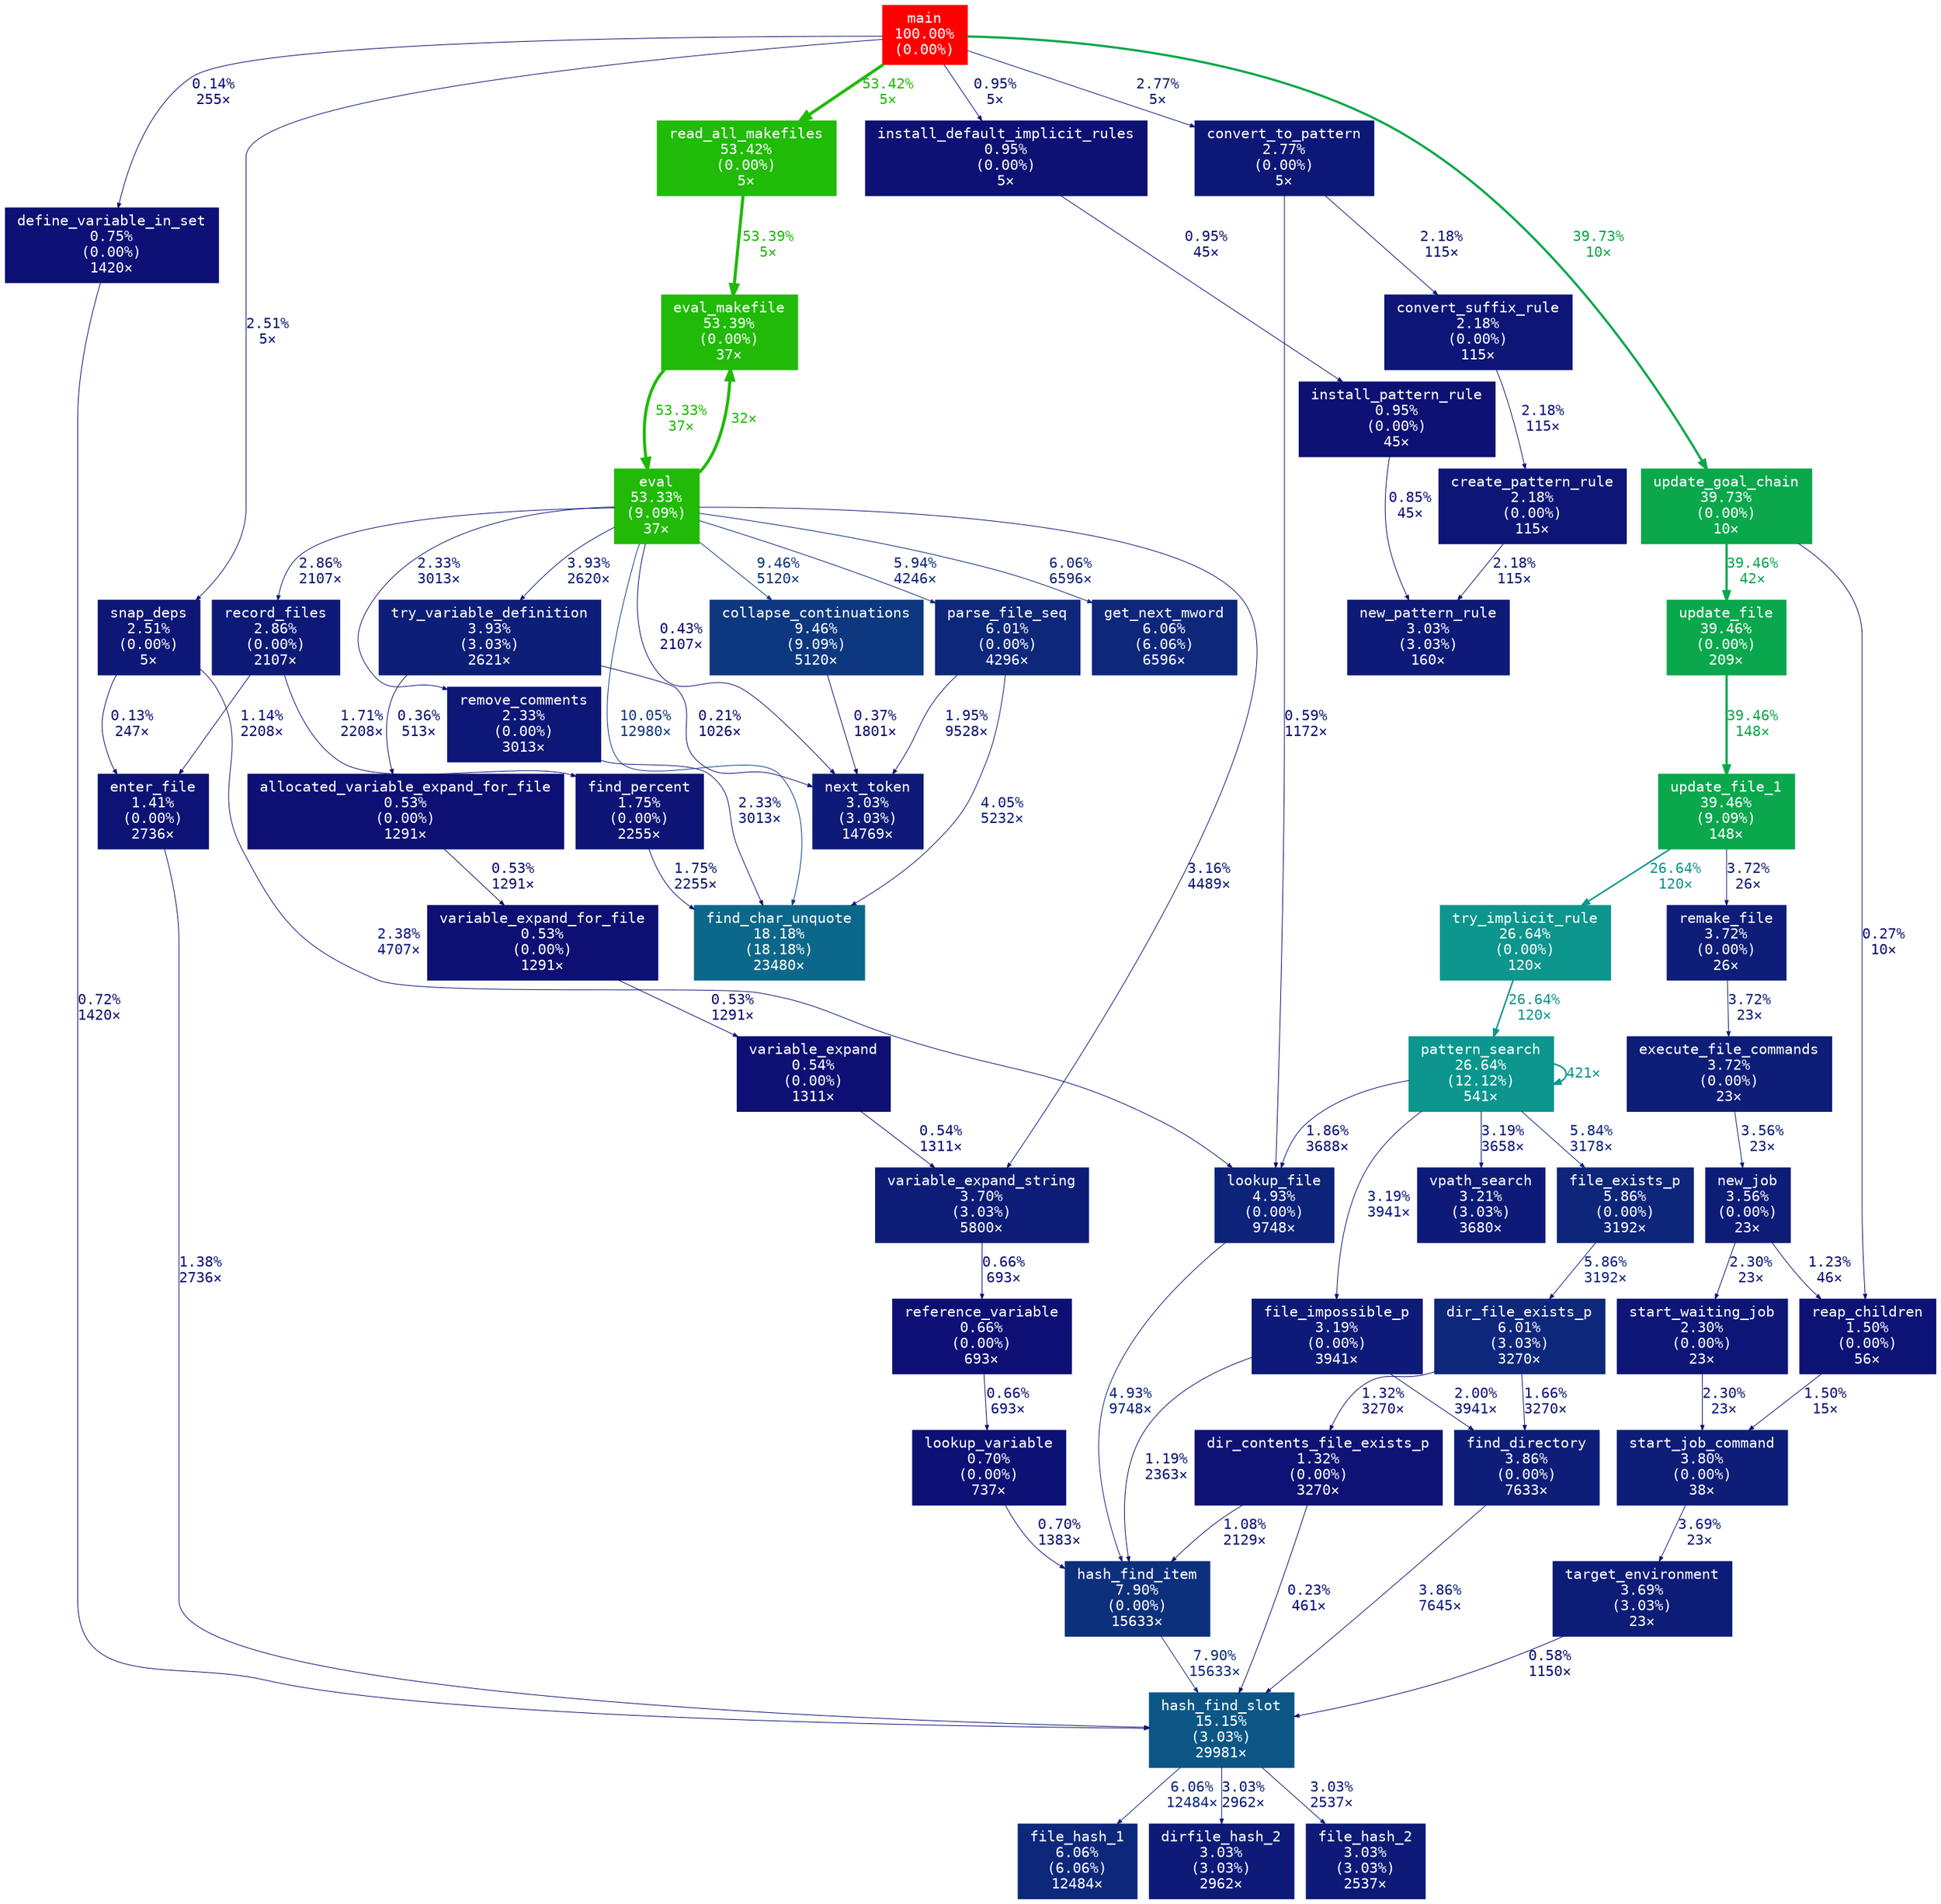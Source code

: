 digraph {
	graph [fontname=Consolas, nodesep=0.125, ranksep=0.25];
	node [fontcolor=white, fontname=Consolas, height=0, shape=box, style=filled, width=0];
	edge [fontname=Consolas];
	1 [color="#ff0000", fontcolor="#ffffff", fontsize="10.00", label="main\n100.00%\n(0.00%)"];
	1 -> 2 [arrowsize="0.73", color="#21bb09", fontcolor="#21bb09", fontsize="10.00", label="53.42%\n5×", labeldistance="2.14", penwidth="2.14"];
	1 -> 5 [arrowsize="0.63", color="#0ba74b", fontcolor="#0ba74b", fontsize="10.00", label="39.73%\n10×", labeldistance="1.59", penwidth="1.59"];
	1 -> 36 [arrowsize="0.35", color="#0d1876", fontcolor="#0d1876", fontsize="10.00", label="2.77%\n5×", labeldistance="0.50", penwidth="0.50"];
	1 -> 37 [arrowsize="0.35", color="#0d1776", fontcolor="#0d1776", fontsize="10.00", label="2.51%\n5×", labeldistance="0.50", penwidth="0.50"];
	1 -> 47 [arrowsize="0.35", color="#0d1174", fontcolor="#0d1174", fontsize="10.00", label="0.95%\n5×", labeldistance="0.50", penwidth="0.50"];
	1 -> 48 [arrowsize="0.35", color="#0d0d73", fontcolor="#0d0d73", fontsize="10.00", label="0.14%\n255×", labeldistance="0.50", penwidth="0.50"];
	2 [color="#21bb09", fontcolor="#ffffff", fontsize="10.00", label="read_all_makefiles\n53.42%\n(0.00%)\n5×"];
	2 -> 64 [arrowsize="0.73", color="#21ba09", fontcolor="#21ba09", fontsize="10.00", label="53.39%\n5×", labeldistance="2.14", penwidth="2.14"];
	4 [color="#21ba09", fontcolor="#ffffff", fontsize="10.00", label="eval\n53.33%\n(9.09%)\n37×"];
	4 -> 10 [arrowsize="0.35", color="#0d3b80", fontcolor="#0d3b80", fontsize="10.00", label="10.05%\n12980×", labeldistance="0.50", penwidth="0.50"];
	4 -> 12 [arrowsize="0.35", color="#0d387f", fontcolor="#0d387f", fontsize="10.00", label="9.46%\n5120×", labeldistance="0.50", penwidth="0.50"];
	4 -> 14 [arrowsize="0.35", color="#0d277b", fontcolor="#0d277b", fontsize="10.00", label="6.06%\n6596×", labeldistance="0.50", penwidth="0.50"];
	4 -> 17 [arrowsize="0.35", color="#0d277a", fontcolor="#0d277a", fontsize="10.00", label="5.94%\n4246×", labeldistance="0.50", penwidth="0.50"];
	4 -> 20 [arrowsize="0.35", color="#0d1e78", fontcolor="#0d1e78", fontsize="10.00", label="3.93%\n2620×", labeldistance="0.50", penwidth="0.50"];
	4 -> 30 [arrowsize="0.35", color="#0d1a77", fontcolor="#0d1a77", fontsize="10.00", label="3.16%\n4489×", labeldistance="0.50", penwidth="0.50"];
	4 -> 32 [arrowsize="0.35", color="#0d0f73", fontcolor="#0d0f73", fontsize="10.00", label="0.43%\n2107×", labeldistance="0.50", penwidth="0.50"];
	4 -> 35 [arrowsize="0.35", color="#0d1976", fontcolor="#0d1976", fontsize="10.00", label="2.86%\n2107×", labeldistance="0.50", penwidth="0.50"];
	4 -> 38 [arrowsize="0.35", color="#0d1776", fontcolor="#0d1776", fontsize="10.00", label="2.33%\n3013×", labeldistance="0.50", penwidth="0.50"];
	4 -> 64 [arrowsize="0.73", color="#21ba09", fontcolor="#21ba09", fontsize="10.00", label="32×", labeldistance="2.13", penwidth="2.13"];
	5 [color="#0ba74b", fontcolor="#ffffff", fontsize="10.00", label="update_goal_chain\n39.73%\n(0.00%)\n10×"];
	5 -> 43 [arrowsize="0.35", color="#0d0e73", fontcolor="#0d0e73", fontsize="10.00", label="0.27%\n10×", labeldistance="0.50", penwidth="0.50"];
	5 -> 108 [arrowsize="0.63", color="#0ba74d", fontcolor="#0ba74d", fontsize="10.00", label="39.46%\n42×", labeldistance="1.58", penwidth="1.58"];
	7 [color="#0ba74d", fontcolor="#ffffff", fontsize="10.00", label="update_file_1\n39.46%\n(9.09%)\n148×"];
	7 -> 9 [arrowsize="0.52", color="#0c968d", fontcolor="#0c968d", fontsize="10.00", label="26.64%\n120×", labeldistance="1.07", penwidth="1.07"];
	7 -> 23 [arrowsize="0.35", color="#0d1d78", fontcolor="#0d1d78", fontsize="10.00", label="3.72%\n26×", labeldistance="0.50", penwidth="0.50"];
	8 [color="#0c968d", fontcolor="#ffffff", fontsize="10.00", label="pattern_search\n26.64%\n(12.12%)\n541×"];
	8 -> 8 [arrowsize="0.52", color="#0c968d", fontcolor="#0c968d", fontsize="10.00", label="421×", labeldistance="1.07", penwidth="1.07"];
	8 -> 18 [arrowsize="0.35", color="#0d267a", fontcolor="#0d267a", fontsize="10.00", label="5.84%\n3178×", labeldistance="0.50", penwidth="0.50"];
	8 -> 19 [arrowsize="0.35", color="#0d1575", fontcolor="#0d1575", fontsize="10.00", label="1.86%\n3688×", labeldistance="0.50", penwidth="0.50"];
	8 -> 28 [arrowsize="0.35", color="#0d1a77", fontcolor="#0d1a77", fontsize="10.00", label="3.19%\n3658×", labeldistance="0.50", penwidth="0.50"];
	8 -> 29 [arrowsize="0.35", color="#0d1a77", fontcolor="#0d1a77", fontsize="10.00", label="3.19%\n3941×", labeldistance="0.50", penwidth="0.50"];
	9 [color="#0c968d", fontcolor="#ffffff", fontsize="10.00", label="try_implicit_rule\n26.64%\n(0.00%)\n120×"];
	9 -> 8 [arrowsize="0.52", color="#0c968d", fontcolor="#0c968d", fontsize="10.00", label="26.64%\n120×", labeldistance="1.07", penwidth="1.07"];
	10 [color="#0c688a", fontcolor="#ffffff", fontsize="10.00", label="find_char_unquote\n18.18%\n(18.18%)\n23480×"];
	11 [color="#0c5686", fontcolor="#ffffff", fontsize="10.00", label="hash_find_slot\n15.15%\n(3.03%)\n29981×"];
	11 -> 15 [arrowsize="0.35", color="#0d277b", fontcolor="#0d277b", fontsize="10.00", label="6.06%\n12484×", labeldistance="0.50", penwidth="0.50"];
	11 -> 33 [arrowsize="0.35", color="#0d1a77", fontcolor="#0d1a77", fontsize="10.00", label="3.03%\n2962×", labeldistance="0.50", penwidth="0.50"];
	11 -> 34 [arrowsize="0.35", color="#0d1a77", fontcolor="#0d1a77", fontsize="10.00", label="3.03%\n2537×", labeldistance="0.50", penwidth="0.50"];
	12 [color="#0d387f", fontcolor="#ffffff", fontsize="10.00", label="collapse_continuations\n9.46%\n(9.09%)\n5120×"];
	12 -> 32 [arrowsize="0.35", color="#0d0e73", fontcolor="#0d0e73", fontsize="10.00", label="0.37%\n1801×", labeldistance="0.50", penwidth="0.50"];
	13 [color="#0d307d", fontcolor="#ffffff", fontsize="10.00", label="hash_find_item\n7.90%\n(0.00%)\n15633×"];
	13 -> 11 [arrowsize="0.35", color="#0d307d", fontcolor="#0d307d", fontsize="10.00", label="7.90%\n15633×", labeldistance="0.50", penwidth="0.50"];
	14 [color="#0d277b", fontcolor="#ffffff", fontsize="10.00", label="get_next_mword\n6.06%\n(6.06%)\n6596×"];
	15 [color="#0d277b", fontcolor="#ffffff", fontsize="10.00", label="file_hash_1\n6.06%\n(6.06%)\n12484×"];
	16 [color="#0d277a", fontcolor="#ffffff", fontsize="10.00", label="dir_file_exists_p\n6.01%\n(3.03%)\n3270×"];
	16 -> 21 [arrowsize="0.35", color="#0d1475", fontcolor="#0d1475", fontsize="10.00", label="1.66%\n3270×", labeldistance="0.50", penwidth="0.50"];
	16 -> 45 [arrowsize="0.35", color="#0d1274", fontcolor="#0d1274", fontsize="10.00", label="1.32%\n3270×", labeldistance="0.50", penwidth="0.50"];
	17 [color="#0d277a", fontcolor="#ffffff", fontsize="10.00", label="parse_file_seq\n6.01%\n(0.00%)\n4296×"];
	17 -> 10 [arrowsize="0.35", color="#0d1e78", fontcolor="#0d1e78", fontsize="10.00", label="4.05%\n5232×", labeldistance="0.50", penwidth="0.50"];
	17 -> 32 [arrowsize="0.35", color="#0d1575", fontcolor="#0d1575", fontsize="10.00", label="1.95%\n9528×", labeldistance="0.50", penwidth="0.50"];
	18 [color="#0d267a", fontcolor="#ffffff", fontsize="10.00", label="file_exists_p\n5.86%\n(0.00%)\n3192×"];
	18 -> 16 [arrowsize="0.35", color="#0d267a", fontcolor="#0d267a", fontsize="10.00", label="5.86%\n3192×", labeldistance="0.50", penwidth="0.50"];
	19 [color="#0d2279", fontcolor="#ffffff", fontsize="10.00", label="lookup_file\n4.93%\n(0.00%)\n9748×"];
	19 -> 13 [arrowsize="0.35", color="#0d2279", fontcolor="#0d2279", fontsize="10.00", label="4.93%\n9748×", labeldistance="0.50", penwidth="0.50"];
	20 [color="#0d1e78", fontcolor="#ffffff", fontsize="10.00", label="try_variable_definition\n3.93%\n(3.03%)\n2621×"];
	20 -> 32 [arrowsize="0.35", color="#0d0e73", fontcolor="#0d0e73", fontsize="10.00", label="0.21%\n1026×", labeldistance="0.50", penwidth="0.50"];
	20 -> 101 [arrowsize="0.35", color="#0d0e73", fontcolor="#0d0e73", fontsize="10.00", label="0.36%\n513×", labeldistance="0.50", penwidth="0.50"];
	21 [color="#0d1d78", fontcolor="#ffffff", fontsize="10.00", label="find_directory\n3.86%\n(0.00%)\n7633×"];
	21 -> 11 [arrowsize="0.35", color="#0d1d78", fontcolor="#0d1d78", fontsize="10.00", label="3.86%\n7645×", labeldistance="0.50", penwidth="0.50"];
	22 [color="#0d1d78", fontcolor="#ffffff", fontsize="10.00", label="start_job_command\n3.80%\n(0.00%)\n38×"];
	22 -> 26 [arrowsize="0.35", color="#0d1c77", fontcolor="#0d1c77", fontsize="10.00", label="3.69%\n23×", labeldistance="0.50", penwidth="0.50"];
	23 [color="#0d1d78", fontcolor="#ffffff", fontsize="10.00", label="remake_file\n3.72%\n(0.00%)\n26×"];
	23 -> 24 [arrowsize="0.35", color="#0d1d78", fontcolor="#0d1d78", fontsize="10.00", label="3.72%\n23×", labeldistance="0.50", penwidth="0.50"];
	24 [color="#0d1d78", fontcolor="#ffffff", fontsize="10.00", label="execute_file_commands\n3.72%\n(0.00%)\n23×"];
	24 -> 27 [arrowsize="0.35", color="#0d1c77", fontcolor="#0d1c77", fontsize="10.00", label="3.56%\n23×", labeldistance="0.50", penwidth="0.50"];
	26 [color="#0d1c77", fontcolor="#ffffff", fontsize="10.00", label="target_environment\n3.69%\n(3.03%)\n23×"];
	26 -> 11 [arrowsize="0.35", color="#0d0f73", fontcolor="#0d0f73", fontsize="10.00", label="0.58%\n1150×", labeldistance="0.50", penwidth="0.50"];
	27 [color="#0d1c77", fontcolor="#ffffff", fontsize="10.00", label="new_job\n3.56%\n(0.00%)\n23×"];
	27 -> 39 [arrowsize="0.35", color="#0d1676", fontcolor="#0d1676", fontsize="10.00", label="2.30%\n23×", labeldistance="0.50", penwidth="0.50"];
	27 -> 43 [arrowsize="0.35", color="#0d1274", fontcolor="#0d1274", fontsize="10.00", label="1.23%\n46×", labeldistance="0.50", penwidth="0.50"];
	28 [color="#0d1a77", fontcolor="#ffffff", fontsize="10.00", label="vpath_search\n3.21%\n(3.03%)\n3680×"];
	29 [color="#0d1a77", fontcolor="#ffffff", fontsize="10.00", label="file_impossible_p\n3.19%\n(0.00%)\n3941×"];
	29 -> 13 [arrowsize="0.35", color="#0d1274", fontcolor="#0d1274", fontsize="10.00", label="1.19%\n2363×", labeldistance="0.50", penwidth="0.50"];
	29 -> 21 [arrowsize="0.35", color="#0d1575", fontcolor="#0d1575", fontsize="10.00", label="2.00%\n3941×", labeldistance="0.50", penwidth="0.50"];
	30 [color="#0d1d77", fontcolor="#ffffff", fontsize="10.00", label="variable_expand_string\n3.70%\n(3.03%)\n5800×"];
	30 -> 50 [arrowsize="0.35", color="#0d0f74", fontcolor="#0d0f74", fontsize="10.00", label="0.66%\n693×", labeldistance="0.50", penwidth="0.50"];
	31 [color="#0d1a77", fontcolor="#ffffff", fontsize="10.00", label="new_pattern_rule\n3.03%\n(3.03%)\n160×"];
	32 [color="#0d1a77", fontcolor="#ffffff", fontsize="10.00", label="next_token\n3.03%\n(3.03%)\n14769×"];
	33 [color="#0d1a77", fontcolor="#ffffff", fontsize="10.00", label="dirfile_hash_2\n3.03%\n(3.03%)\n2962×"];
	34 [color="#0d1a77", fontcolor="#ffffff", fontsize="10.00", label="file_hash_2\n3.03%\n(3.03%)\n2537×"];
	35 [color="#0d1976", fontcolor="#ffffff", fontsize="10.00", label="record_files\n2.86%\n(0.00%)\n2107×"];
	35 -> 42 [arrowsize="0.35", color="#0d1475", fontcolor="#0d1475", fontsize="10.00", label="1.71%\n2208×", labeldistance="0.50", penwidth="0.50"];
	35 -> 44 [arrowsize="0.35", color="#0d1174", fontcolor="#0d1174", fontsize="10.00", label="1.14%\n2208×", labeldistance="0.50", penwidth="0.50"];
	36 [color="#0d1876", fontcolor="#ffffff", fontsize="10.00", label="convert_to_pattern\n2.77%\n(0.00%)\n5×"];
	36 -> 19 [arrowsize="0.35", color="#0d0f74", fontcolor="#0d0f74", fontsize="10.00", label="0.59%\n1172×", labeldistance="0.50", penwidth="0.50"];
	36 -> 40 [arrowsize="0.35", color="#0d1676", fontcolor="#0d1676", fontsize="10.00", label="2.18%\n115×", labeldistance="0.50", penwidth="0.50"];
	37 [color="#0d1776", fontcolor="#ffffff", fontsize="10.00", label="snap_deps\n2.51%\n(0.00%)\n5×"];
	37 -> 19 [arrowsize="0.35", color="#0d1776", fontcolor="#0d1776", fontsize="10.00", label="2.38%\n4707×", labeldistance="0.50", penwidth="0.50"];
	37 -> 44 [arrowsize="0.35", color="#0d0d73", fontcolor="#0d0d73", fontsize="10.00", label="0.13%\n247×", labeldistance="0.50", penwidth="0.50"];
	38 [color="#0d1776", fontcolor="#ffffff", fontsize="10.00", label="remove_comments\n2.33%\n(0.00%)\n3013×"];
	38 -> 10 [arrowsize="0.35", color="#0d1776", fontcolor="#0d1776", fontsize="10.00", label="2.33%\n3013×", labeldistance="0.50", penwidth="0.50"];
	39 [color="#0d1676", fontcolor="#ffffff", fontsize="10.00", label="start_waiting_job\n2.30%\n(0.00%)\n23×"];
	39 -> 22 [arrowsize="0.35", color="#0d1676", fontcolor="#0d1676", fontsize="10.00", label="2.30%\n23×", labeldistance="0.50", penwidth="0.50"];
	40 [color="#0d1676", fontcolor="#ffffff", fontsize="10.00", label="convert_suffix_rule\n2.18%\n(0.00%)\n115×"];
	40 -> 41 [arrowsize="0.35", color="#0d1676", fontcolor="#0d1676", fontsize="10.00", label="2.18%\n115×", labeldistance="0.50", penwidth="0.50"];
	41 [color="#0d1676", fontcolor="#ffffff", fontsize="10.00", label="create_pattern_rule\n2.18%\n(0.00%)\n115×"];
	41 -> 31 [arrowsize="0.35", color="#0d1676", fontcolor="#0d1676", fontsize="10.00", label="2.18%\n115×", labeldistance="0.50", penwidth="0.50"];
	42 [color="#0d1475", fontcolor="#ffffff", fontsize="10.00", label="find_percent\n1.75%\n(0.00%)\n2255×"];
	42 -> 10 [arrowsize="0.35", color="#0d1475", fontcolor="#0d1475", fontsize="10.00", label="1.75%\n2255×", labeldistance="0.50", penwidth="0.50"];
	43 [color="#0d1375", fontcolor="#ffffff", fontsize="10.00", label="reap_children\n1.50%\n(0.00%)\n56×"];
	43 -> 22 [arrowsize="0.35", color="#0d1375", fontcolor="#0d1375", fontsize="10.00", label="1.50%\n15×", labeldistance="0.50", penwidth="0.50"];
	44 [color="#0d1375", fontcolor="#ffffff", fontsize="10.00", label="enter_file\n1.41%\n(0.00%)\n2736×"];
	44 -> 11 [arrowsize="0.35", color="#0d1275", fontcolor="#0d1275", fontsize="10.00", label="1.38%\n2736×", labeldistance="0.50", penwidth="0.50"];
	45 [color="#0d1274", fontcolor="#ffffff", fontsize="10.00", label="dir_contents_file_exists_p\n1.32%\n(0.00%)\n3270×"];
	45 -> 11 [arrowsize="0.35", color="#0d0e73", fontcolor="#0d0e73", fontsize="10.00", label="0.23%\n461×", labeldistance="0.50", penwidth="0.50"];
	45 -> 13 [arrowsize="0.35", color="#0d1174", fontcolor="#0d1174", fontsize="10.00", label="1.08%\n2129×", labeldistance="0.50", penwidth="0.50"];
	46 [color="#0d1174", fontcolor="#ffffff", fontsize="10.00", label="install_pattern_rule\n0.95%\n(0.00%)\n45×"];
	46 -> 31 [arrowsize="0.35", color="#0d1074", fontcolor="#0d1074", fontsize="10.00", label="0.85%\n45×", labeldistance="0.50", penwidth="0.50"];
	47 [color="#0d1174", fontcolor="#ffffff", fontsize="10.00", label="install_default_implicit_rules\n0.95%\n(0.00%)\n5×"];
	47 -> 46 [arrowsize="0.35", color="#0d1174", fontcolor="#0d1174", fontsize="10.00", label="0.95%\n45×", labeldistance="0.50", penwidth="0.50"];
	48 [color="#0d1074", fontcolor="#ffffff", fontsize="10.00", label="define_variable_in_set\n0.75%\n(0.00%)\n1420×"];
	48 -> 11 [arrowsize="0.35", color="#0d1074", fontcolor="#0d1074", fontsize="10.00", label="0.72%\n1420×", labeldistance="0.50", penwidth="0.50"];
	49 [color="#0d1074", fontcolor="#ffffff", fontsize="10.00", label="lookup_variable\n0.70%\n(0.00%)\n737×"];
	49 -> 13 [arrowsize="0.35", color="#0d1074", fontcolor="#0d1074", fontsize="10.00", label="0.70%\n1383×", labeldistance="0.50", penwidth="0.50"];
	50 [color="#0d0f74", fontcolor="#ffffff", fontsize="10.00", label="reference_variable\n0.66%\n(0.00%)\n693×"];
	50 -> 49 [arrowsize="0.35", color="#0d0f74", fontcolor="#0d0f74", fontsize="10.00", label="0.66%\n693×", labeldistance="0.50", penwidth="0.50"];
	64 [color="#21ba09", fontcolor="#ffffff", fontsize="10.00", label="eval_makefile\n53.39%\n(0.00%)\n37×"];
	64 -> 4 [arrowsize="0.73", color="#21ba09", fontcolor="#21ba09", fontsize="10.00", label="53.33%\n37×", labeldistance="2.13", penwidth="2.13"];
	100 [color="#0d0f73", fontcolor="#ffffff", fontsize="10.00", label="variable_expand\n0.54%\n(0.00%)\n1311×"];
	100 -> 30 [arrowsize="0.35", color="#0d0f73", fontcolor="#0d0f73", fontsize="10.00", label="0.54%\n1311×", labeldistance="0.50", penwidth="0.50"];
	101 [color="#0d0f73", fontcolor="#ffffff", fontsize="10.00", label="allocated_variable_expand_for_file\n0.53%\n(0.00%)\n1291×"];
	101 -> 102 [arrowsize="0.35", color="#0d0f73", fontcolor="#0d0f73", fontsize="10.00", label="0.53%\n1291×", labeldistance="0.50", penwidth="0.50"];
	102 [color="#0d0f73", fontcolor="#ffffff", fontsize="10.00", label="variable_expand_for_file\n0.53%\n(0.00%)\n1291×"];
	102 -> 100 [arrowsize="0.35", color="#0d0f73", fontcolor="#0d0f73", fontsize="10.00", label="0.53%\n1291×", labeldistance="0.50", penwidth="0.50"];
	108 [color="#0ba74d", fontcolor="#ffffff", fontsize="10.00", label="update_file\n39.46%\n(0.00%)\n209×"];
	108 -> 7 [arrowsize="0.63", color="#0ba74d", fontcolor="#0ba74d", fontsize="10.00", label="39.46%\n148×", labeldistance="1.58", penwidth="1.58"];
}
